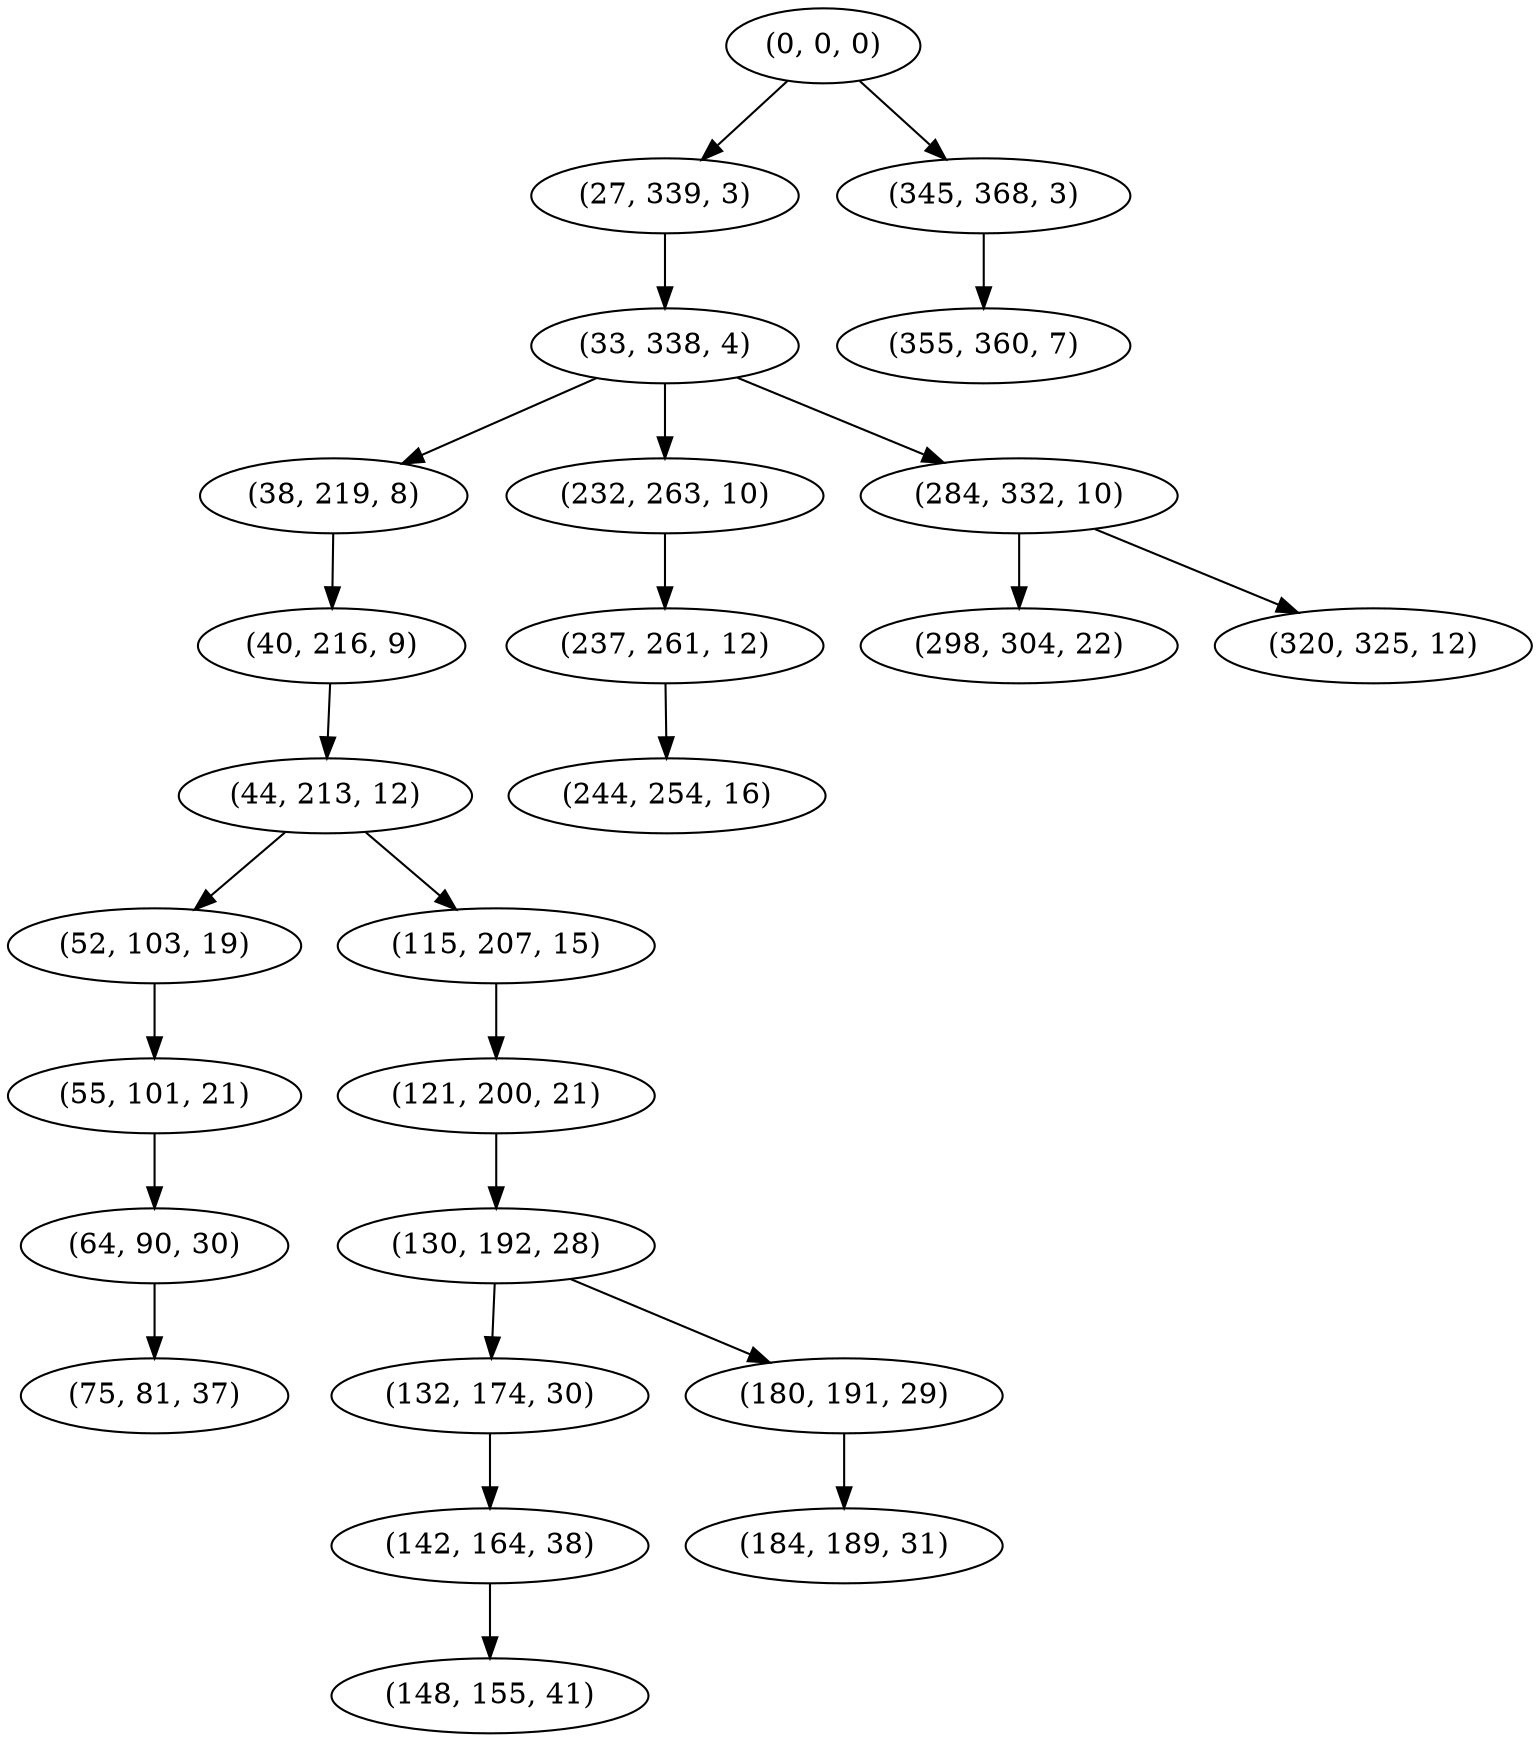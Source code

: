 digraph tree {
    "(0, 0, 0)";
    "(27, 339, 3)";
    "(33, 338, 4)";
    "(38, 219, 8)";
    "(40, 216, 9)";
    "(44, 213, 12)";
    "(52, 103, 19)";
    "(55, 101, 21)";
    "(64, 90, 30)";
    "(75, 81, 37)";
    "(115, 207, 15)";
    "(121, 200, 21)";
    "(130, 192, 28)";
    "(132, 174, 30)";
    "(142, 164, 38)";
    "(148, 155, 41)";
    "(180, 191, 29)";
    "(184, 189, 31)";
    "(232, 263, 10)";
    "(237, 261, 12)";
    "(244, 254, 16)";
    "(284, 332, 10)";
    "(298, 304, 22)";
    "(320, 325, 12)";
    "(345, 368, 3)";
    "(355, 360, 7)";
    "(0, 0, 0)" -> "(27, 339, 3)";
    "(0, 0, 0)" -> "(345, 368, 3)";
    "(27, 339, 3)" -> "(33, 338, 4)";
    "(33, 338, 4)" -> "(38, 219, 8)";
    "(33, 338, 4)" -> "(232, 263, 10)";
    "(33, 338, 4)" -> "(284, 332, 10)";
    "(38, 219, 8)" -> "(40, 216, 9)";
    "(40, 216, 9)" -> "(44, 213, 12)";
    "(44, 213, 12)" -> "(52, 103, 19)";
    "(44, 213, 12)" -> "(115, 207, 15)";
    "(52, 103, 19)" -> "(55, 101, 21)";
    "(55, 101, 21)" -> "(64, 90, 30)";
    "(64, 90, 30)" -> "(75, 81, 37)";
    "(115, 207, 15)" -> "(121, 200, 21)";
    "(121, 200, 21)" -> "(130, 192, 28)";
    "(130, 192, 28)" -> "(132, 174, 30)";
    "(130, 192, 28)" -> "(180, 191, 29)";
    "(132, 174, 30)" -> "(142, 164, 38)";
    "(142, 164, 38)" -> "(148, 155, 41)";
    "(180, 191, 29)" -> "(184, 189, 31)";
    "(232, 263, 10)" -> "(237, 261, 12)";
    "(237, 261, 12)" -> "(244, 254, 16)";
    "(284, 332, 10)" -> "(298, 304, 22)";
    "(284, 332, 10)" -> "(320, 325, 12)";
    "(345, 368, 3)" -> "(355, 360, 7)";
}
